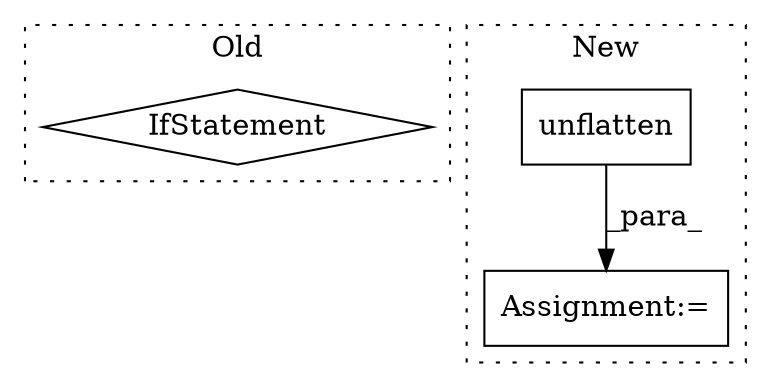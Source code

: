 digraph G {
subgraph cluster0 {
1 [label="IfStatement" a="25" s="841,859" l="4,2" shape="diamond"];
label = "Old";
style="dotted";
}
subgraph cluster1 {
2 [label="unflatten" a="32" s="1091,1148" l="10,1" shape="box"];
3 [label="Assignment:=" a="7" s="1080" l="1" shape="box"];
label = "New";
style="dotted";
}
2 -> 3 [label="_para_"];
}